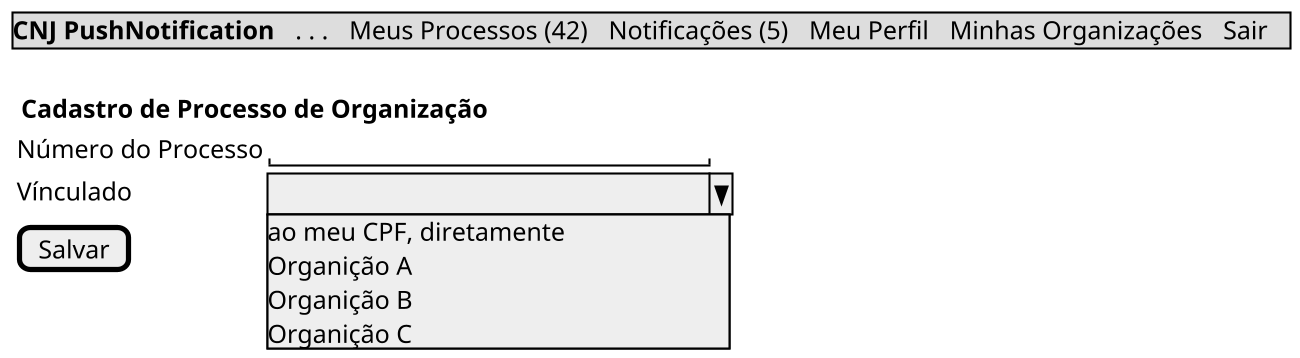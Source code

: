 @startsalt Cadastro de Processo de Organização do Usuário
skinparam dpi 200

{
    {* <b>CNJ PushNotification | . . . | Meus Processos (42) | Notificações (5) | Meu Perfil | Minhas Organizações | Sair }

    {
    . 
    <b> Cadastro de Processo de Organização

        {
            Número do Processo      | "                          "
            Vínculado               | ^                          ^^ao meu CPF, diretamente^Organição A^^Organição B^^Organição C^^
        }
        [Salvar]
        .
    .
    }
}
@endsalt
